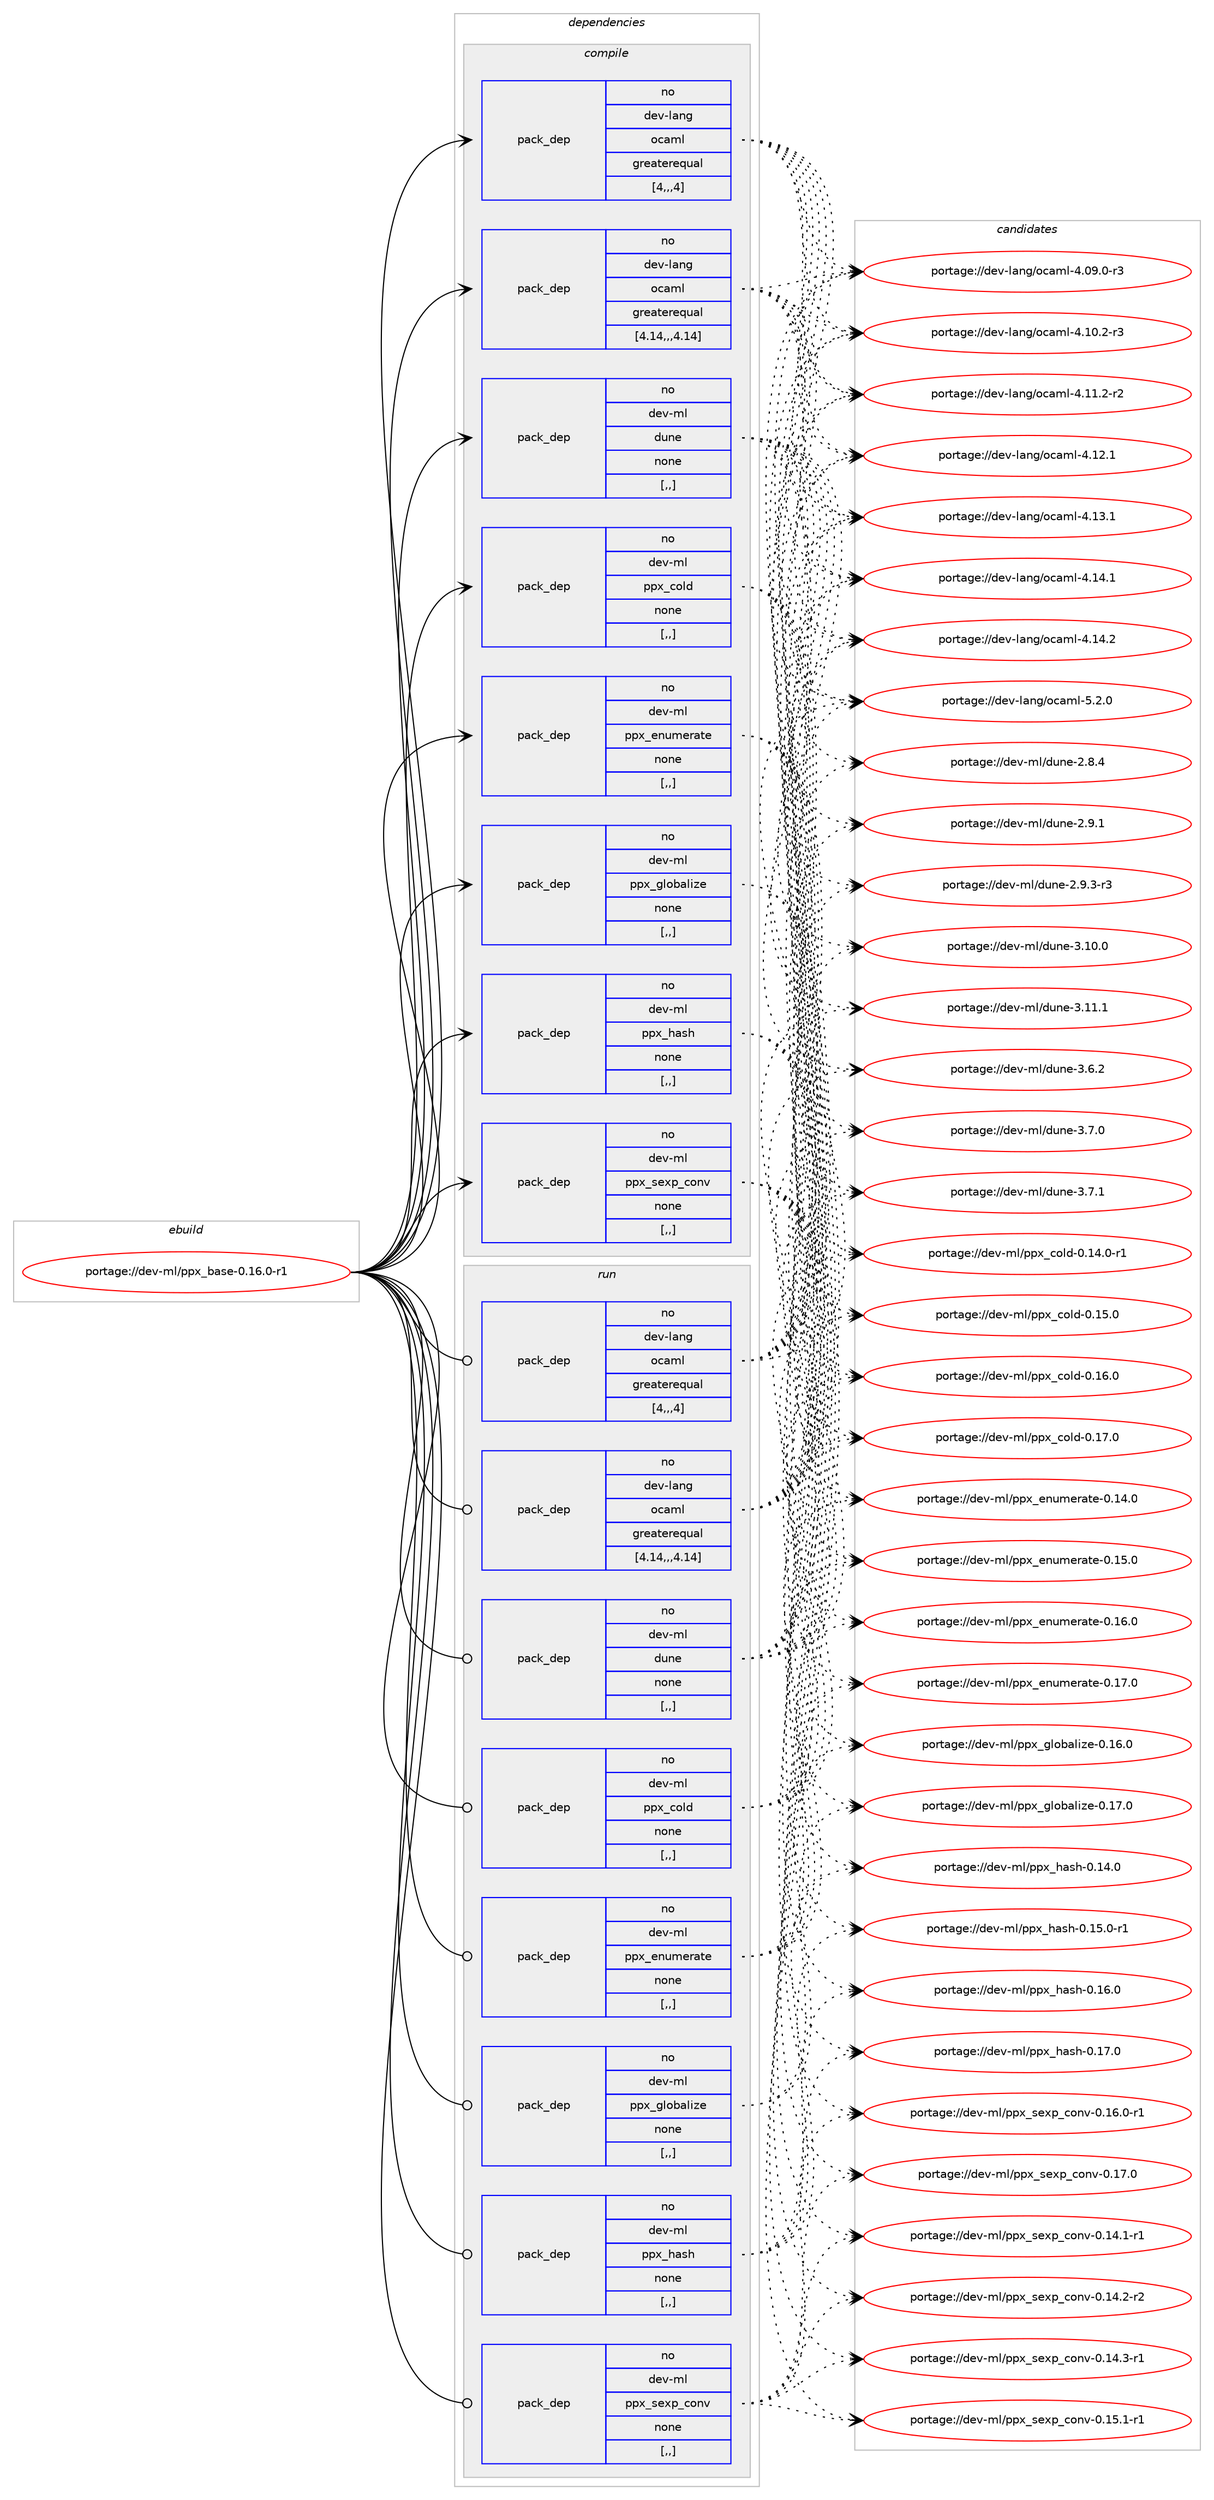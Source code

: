 digraph prolog {

# *************
# Graph options
# *************

newrank=true;
concentrate=true;
compound=true;
graph [rankdir=LR,fontname=Helvetica,fontsize=10,ranksep=1.5];#, ranksep=2.5, nodesep=0.2];
edge  [arrowhead=vee];
node  [fontname=Helvetica,fontsize=10];

# **********
# The ebuild
# **********

subgraph cluster_leftcol {
color=gray;
rank=same;
label=<<i>ebuild</i>>;
id [label="portage://dev-ml/ppx_base-0.16.0-r1", color=red, width=4, href="../dev-ml/ppx_base-0.16.0-r1.svg"];
}

# ****************
# The dependencies
# ****************

subgraph cluster_midcol {
color=gray;
label=<<i>dependencies</i>>;
subgraph cluster_compile {
fillcolor="#eeeeee";
style=filled;
label=<<i>compile</i>>;
subgraph pack89021 {
dependency119062 [label=<<TABLE BORDER="0" CELLBORDER="1" CELLSPACING="0" CELLPADDING="4" WIDTH="220"><TR><TD ROWSPAN="6" CELLPADDING="30">pack_dep</TD></TR><TR><TD WIDTH="110">no</TD></TR><TR><TD>dev-lang</TD></TR><TR><TD>ocaml</TD></TR><TR><TD>greaterequal</TD></TR><TR><TD>[4,,,4]</TD></TR></TABLE>>, shape=none, color=blue];
}
id:e -> dependency119062:w [weight=20,style="solid",arrowhead="vee"];
subgraph pack89022 {
dependency119063 [label=<<TABLE BORDER="0" CELLBORDER="1" CELLSPACING="0" CELLPADDING="4" WIDTH="220"><TR><TD ROWSPAN="6" CELLPADDING="30">pack_dep</TD></TR><TR><TD WIDTH="110">no</TD></TR><TR><TD>dev-lang</TD></TR><TR><TD>ocaml</TD></TR><TR><TD>greaterequal</TD></TR><TR><TD>[4.14,,,4.14]</TD></TR></TABLE>>, shape=none, color=blue];
}
id:e -> dependency119063:w [weight=20,style="solid",arrowhead="vee"];
subgraph pack89023 {
dependency119064 [label=<<TABLE BORDER="0" CELLBORDER="1" CELLSPACING="0" CELLPADDING="4" WIDTH="220"><TR><TD ROWSPAN="6" CELLPADDING="30">pack_dep</TD></TR><TR><TD WIDTH="110">no</TD></TR><TR><TD>dev-ml</TD></TR><TR><TD>dune</TD></TR><TR><TD>none</TD></TR><TR><TD>[,,]</TD></TR></TABLE>>, shape=none, color=blue];
}
id:e -> dependency119064:w [weight=20,style="solid",arrowhead="vee"];
subgraph pack89024 {
dependency119065 [label=<<TABLE BORDER="0" CELLBORDER="1" CELLSPACING="0" CELLPADDING="4" WIDTH="220"><TR><TD ROWSPAN="6" CELLPADDING="30">pack_dep</TD></TR><TR><TD WIDTH="110">no</TD></TR><TR><TD>dev-ml</TD></TR><TR><TD>ppx_cold</TD></TR><TR><TD>none</TD></TR><TR><TD>[,,]</TD></TR></TABLE>>, shape=none, color=blue];
}
id:e -> dependency119065:w [weight=20,style="solid",arrowhead="vee"];
subgraph pack89025 {
dependency119066 [label=<<TABLE BORDER="0" CELLBORDER="1" CELLSPACING="0" CELLPADDING="4" WIDTH="220"><TR><TD ROWSPAN="6" CELLPADDING="30">pack_dep</TD></TR><TR><TD WIDTH="110">no</TD></TR><TR><TD>dev-ml</TD></TR><TR><TD>ppx_enumerate</TD></TR><TR><TD>none</TD></TR><TR><TD>[,,]</TD></TR></TABLE>>, shape=none, color=blue];
}
id:e -> dependency119066:w [weight=20,style="solid",arrowhead="vee"];
subgraph pack89026 {
dependency119067 [label=<<TABLE BORDER="0" CELLBORDER="1" CELLSPACING="0" CELLPADDING="4" WIDTH="220"><TR><TD ROWSPAN="6" CELLPADDING="30">pack_dep</TD></TR><TR><TD WIDTH="110">no</TD></TR><TR><TD>dev-ml</TD></TR><TR><TD>ppx_globalize</TD></TR><TR><TD>none</TD></TR><TR><TD>[,,]</TD></TR></TABLE>>, shape=none, color=blue];
}
id:e -> dependency119067:w [weight=20,style="solid",arrowhead="vee"];
subgraph pack89027 {
dependency119068 [label=<<TABLE BORDER="0" CELLBORDER="1" CELLSPACING="0" CELLPADDING="4" WIDTH="220"><TR><TD ROWSPAN="6" CELLPADDING="30">pack_dep</TD></TR><TR><TD WIDTH="110">no</TD></TR><TR><TD>dev-ml</TD></TR><TR><TD>ppx_hash</TD></TR><TR><TD>none</TD></TR><TR><TD>[,,]</TD></TR></TABLE>>, shape=none, color=blue];
}
id:e -> dependency119068:w [weight=20,style="solid",arrowhead="vee"];
subgraph pack89028 {
dependency119069 [label=<<TABLE BORDER="0" CELLBORDER="1" CELLSPACING="0" CELLPADDING="4" WIDTH="220"><TR><TD ROWSPAN="6" CELLPADDING="30">pack_dep</TD></TR><TR><TD WIDTH="110">no</TD></TR><TR><TD>dev-ml</TD></TR><TR><TD>ppx_sexp_conv</TD></TR><TR><TD>none</TD></TR><TR><TD>[,,]</TD></TR></TABLE>>, shape=none, color=blue];
}
id:e -> dependency119069:w [weight=20,style="solid",arrowhead="vee"];
}
subgraph cluster_compileandrun {
fillcolor="#eeeeee";
style=filled;
label=<<i>compile and run</i>>;
}
subgraph cluster_run {
fillcolor="#eeeeee";
style=filled;
label=<<i>run</i>>;
subgraph pack89029 {
dependency119070 [label=<<TABLE BORDER="0" CELLBORDER="1" CELLSPACING="0" CELLPADDING="4" WIDTH="220"><TR><TD ROWSPAN="6" CELLPADDING="30">pack_dep</TD></TR><TR><TD WIDTH="110">no</TD></TR><TR><TD>dev-lang</TD></TR><TR><TD>ocaml</TD></TR><TR><TD>greaterequal</TD></TR><TR><TD>[4,,,4]</TD></TR></TABLE>>, shape=none, color=blue];
}
id:e -> dependency119070:w [weight=20,style="solid",arrowhead="odot"];
subgraph pack89030 {
dependency119071 [label=<<TABLE BORDER="0" CELLBORDER="1" CELLSPACING="0" CELLPADDING="4" WIDTH="220"><TR><TD ROWSPAN="6" CELLPADDING="30">pack_dep</TD></TR><TR><TD WIDTH="110">no</TD></TR><TR><TD>dev-lang</TD></TR><TR><TD>ocaml</TD></TR><TR><TD>greaterequal</TD></TR><TR><TD>[4.14,,,4.14]</TD></TR></TABLE>>, shape=none, color=blue];
}
id:e -> dependency119071:w [weight=20,style="solid",arrowhead="odot"];
subgraph pack89031 {
dependency119072 [label=<<TABLE BORDER="0" CELLBORDER="1" CELLSPACING="0" CELLPADDING="4" WIDTH="220"><TR><TD ROWSPAN="6" CELLPADDING="30">pack_dep</TD></TR><TR><TD WIDTH="110">no</TD></TR><TR><TD>dev-ml</TD></TR><TR><TD>dune</TD></TR><TR><TD>none</TD></TR><TR><TD>[,,]</TD></TR></TABLE>>, shape=none, color=blue];
}
id:e -> dependency119072:w [weight=20,style="solid",arrowhead="odot"];
subgraph pack89032 {
dependency119073 [label=<<TABLE BORDER="0" CELLBORDER="1" CELLSPACING="0" CELLPADDING="4" WIDTH="220"><TR><TD ROWSPAN="6" CELLPADDING="30">pack_dep</TD></TR><TR><TD WIDTH="110">no</TD></TR><TR><TD>dev-ml</TD></TR><TR><TD>ppx_cold</TD></TR><TR><TD>none</TD></TR><TR><TD>[,,]</TD></TR></TABLE>>, shape=none, color=blue];
}
id:e -> dependency119073:w [weight=20,style="solid",arrowhead="odot"];
subgraph pack89033 {
dependency119074 [label=<<TABLE BORDER="0" CELLBORDER="1" CELLSPACING="0" CELLPADDING="4" WIDTH="220"><TR><TD ROWSPAN="6" CELLPADDING="30">pack_dep</TD></TR><TR><TD WIDTH="110">no</TD></TR><TR><TD>dev-ml</TD></TR><TR><TD>ppx_enumerate</TD></TR><TR><TD>none</TD></TR><TR><TD>[,,]</TD></TR></TABLE>>, shape=none, color=blue];
}
id:e -> dependency119074:w [weight=20,style="solid",arrowhead="odot"];
subgraph pack89034 {
dependency119075 [label=<<TABLE BORDER="0" CELLBORDER="1" CELLSPACING="0" CELLPADDING="4" WIDTH="220"><TR><TD ROWSPAN="6" CELLPADDING="30">pack_dep</TD></TR><TR><TD WIDTH="110">no</TD></TR><TR><TD>dev-ml</TD></TR><TR><TD>ppx_globalize</TD></TR><TR><TD>none</TD></TR><TR><TD>[,,]</TD></TR></TABLE>>, shape=none, color=blue];
}
id:e -> dependency119075:w [weight=20,style="solid",arrowhead="odot"];
subgraph pack89035 {
dependency119076 [label=<<TABLE BORDER="0" CELLBORDER="1" CELLSPACING="0" CELLPADDING="4" WIDTH="220"><TR><TD ROWSPAN="6" CELLPADDING="30">pack_dep</TD></TR><TR><TD WIDTH="110">no</TD></TR><TR><TD>dev-ml</TD></TR><TR><TD>ppx_hash</TD></TR><TR><TD>none</TD></TR><TR><TD>[,,]</TD></TR></TABLE>>, shape=none, color=blue];
}
id:e -> dependency119076:w [weight=20,style="solid",arrowhead="odot"];
subgraph pack89036 {
dependency119077 [label=<<TABLE BORDER="0" CELLBORDER="1" CELLSPACING="0" CELLPADDING="4" WIDTH="220"><TR><TD ROWSPAN="6" CELLPADDING="30">pack_dep</TD></TR><TR><TD WIDTH="110">no</TD></TR><TR><TD>dev-ml</TD></TR><TR><TD>ppx_sexp_conv</TD></TR><TR><TD>none</TD></TR><TR><TD>[,,]</TD></TR></TABLE>>, shape=none, color=blue];
}
id:e -> dependency119077:w [weight=20,style="solid",arrowhead="odot"];
}
}

# **************
# The candidates
# **************

subgraph cluster_choices {
rank=same;
color=gray;
label=<<i>candidates</i>>;

subgraph choice89021 {
color=black;
nodesep=1;
choice1001011184510897110103471119997109108455246485746484511451 [label="portage://dev-lang/ocaml-4.09.0-r3", color=red, width=4,href="../dev-lang/ocaml-4.09.0-r3.svg"];
choice1001011184510897110103471119997109108455246494846504511451 [label="portage://dev-lang/ocaml-4.10.2-r3", color=red, width=4,href="../dev-lang/ocaml-4.10.2-r3.svg"];
choice1001011184510897110103471119997109108455246494946504511450 [label="portage://dev-lang/ocaml-4.11.2-r2", color=red, width=4,href="../dev-lang/ocaml-4.11.2-r2.svg"];
choice100101118451089711010347111999710910845524649504649 [label="portage://dev-lang/ocaml-4.12.1", color=red, width=4,href="../dev-lang/ocaml-4.12.1.svg"];
choice100101118451089711010347111999710910845524649514649 [label="portage://dev-lang/ocaml-4.13.1", color=red, width=4,href="../dev-lang/ocaml-4.13.1.svg"];
choice100101118451089711010347111999710910845524649524649 [label="portage://dev-lang/ocaml-4.14.1", color=red, width=4,href="../dev-lang/ocaml-4.14.1.svg"];
choice100101118451089711010347111999710910845524649524650 [label="portage://dev-lang/ocaml-4.14.2", color=red, width=4,href="../dev-lang/ocaml-4.14.2.svg"];
choice1001011184510897110103471119997109108455346504648 [label="portage://dev-lang/ocaml-5.2.0", color=red, width=4,href="../dev-lang/ocaml-5.2.0.svg"];
dependency119062:e -> choice1001011184510897110103471119997109108455246485746484511451:w [style=dotted,weight="100"];
dependency119062:e -> choice1001011184510897110103471119997109108455246494846504511451:w [style=dotted,weight="100"];
dependency119062:e -> choice1001011184510897110103471119997109108455246494946504511450:w [style=dotted,weight="100"];
dependency119062:e -> choice100101118451089711010347111999710910845524649504649:w [style=dotted,weight="100"];
dependency119062:e -> choice100101118451089711010347111999710910845524649514649:w [style=dotted,weight="100"];
dependency119062:e -> choice100101118451089711010347111999710910845524649524649:w [style=dotted,weight="100"];
dependency119062:e -> choice100101118451089711010347111999710910845524649524650:w [style=dotted,weight="100"];
dependency119062:e -> choice1001011184510897110103471119997109108455346504648:w [style=dotted,weight="100"];
}
subgraph choice89022 {
color=black;
nodesep=1;
choice1001011184510897110103471119997109108455246485746484511451 [label="portage://dev-lang/ocaml-4.09.0-r3", color=red, width=4,href="../dev-lang/ocaml-4.09.0-r3.svg"];
choice1001011184510897110103471119997109108455246494846504511451 [label="portage://dev-lang/ocaml-4.10.2-r3", color=red, width=4,href="../dev-lang/ocaml-4.10.2-r3.svg"];
choice1001011184510897110103471119997109108455246494946504511450 [label="portage://dev-lang/ocaml-4.11.2-r2", color=red, width=4,href="../dev-lang/ocaml-4.11.2-r2.svg"];
choice100101118451089711010347111999710910845524649504649 [label="portage://dev-lang/ocaml-4.12.1", color=red, width=4,href="../dev-lang/ocaml-4.12.1.svg"];
choice100101118451089711010347111999710910845524649514649 [label="portage://dev-lang/ocaml-4.13.1", color=red, width=4,href="../dev-lang/ocaml-4.13.1.svg"];
choice100101118451089711010347111999710910845524649524649 [label="portage://dev-lang/ocaml-4.14.1", color=red, width=4,href="../dev-lang/ocaml-4.14.1.svg"];
choice100101118451089711010347111999710910845524649524650 [label="portage://dev-lang/ocaml-4.14.2", color=red, width=4,href="../dev-lang/ocaml-4.14.2.svg"];
choice1001011184510897110103471119997109108455346504648 [label="portage://dev-lang/ocaml-5.2.0", color=red, width=4,href="../dev-lang/ocaml-5.2.0.svg"];
dependency119063:e -> choice1001011184510897110103471119997109108455246485746484511451:w [style=dotted,weight="100"];
dependency119063:e -> choice1001011184510897110103471119997109108455246494846504511451:w [style=dotted,weight="100"];
dependency119063:e -> choice1001011184510897110103471119997109108455246494946504511450:w [style=dotted,weight="100"];
dependency119063:e -> choice100101118451089711010347111999710910845524649504649:w [style=dotted,weight="100"];
dependency119063:e -> choice100101118451089711010347111999710910845524649514649:w [style=dotted,weight="100"];
dependency119063:e -> choice100101118451089711010347111999710910845524649524649:w [style=dotted,weight="100"];
dependency119063:e -> choice100101118451089711010347111999710910845524649524650:w [style=dotted,weight="100"];
dependency119063:e -> choice1001011184510897110103471119997109108455346504648:w [style=dotted,weight="100"];
}
subgraph choice89023 {
color=black;
nodesep=1;
choice1001011184510910847100117110101455046564652 [label="portage://dev-ml/dune-2.8.4", color=red, width=4,href="../dev-ml/dune-2.8.4.svg"];
choice1001011184510910847100117110101455046574649 [label="portage://dev-ml/dune-2.9.1", color=red, width=4,href="../dev-ml/dune-2.9.1.svg"];
choice10010111845109108471001171101014550465746514511451 [label="portage://dev-ml/dune-2.9.3-r3", color=red, width=4,href="../dev-ml/dune-2.9.3-r3.svg"];
choice100101118451091084710011711010145514649484648 [label="portage://dev-ml/dune-3.10.0", color=red, width=4,href="../dev-ml/dune-3.10.0.svg"];
choice100101118451091084710011711010145514649494649 [label="portage://dev-ml/dune-3.11.1", color=red, width=4,href="../dev-ml/dune-3.11.1.svg"];
choice1001011184510910847100117110101455146544650 [label="portage://dev-ml/dune-3.6.2", color=red, width=4,href="../dev-ml/dune-3.6.2.svg"];
choice1001011184510910847100117110101455146554648 [label="portage://dev-ml/dune-3.7.0", color=red, width=4,href="../dev-ml/dune-3.7.0.svg"];
choice1001011184510910847100117110101455146554649 [label="portage://dev-ml/dune-3.7.1", color=red, width=4,href="../dev-ml/dune-3.7.1.svg"];
dependency119064:e -> choice1001011184510910847100117110101455046564652:w [style=dotted,weight="100"];
dependency119064:e -> choice1001011184510910847100117110101455046574649:w [style=dotted,weight="100"];
dependency119064:e -> choice10010111845109108471001171101014550465746514511451:w [style=dotted,weight="100"];
dependency119064:e -> choice100101118451091084710011711010145514649484648:w [style=dotted,weight="100"];
dependency119064:e -> choice100101118451091084710011711010145514649494649:w [style=dotted,weight="100"];
dependency119064:e -> choice1001011184510910847100117110101455146544650:w [style=dotted,weight="100"];
dependency119064:e -> choice1001011184510910847100117110101455146554648:w [style=dotted,weight="100"];
dependency119064:e -> choice1001011184510910847100117110101455146554649:w [style=dotted,weight="100"];
}
subgraph choice89024 {
color=black;
nodesep=1;
choice10010111845109108471121121209599111108100454846495246484511449 [label="portage://dev-ml/ppx_cold-0.14.0-r1", color=red, width=4,href="../dev-ml/ppx_cold-0.14.0-r1.svg"];
choice1001011184510910847112112120959911110810045484649534648 [label="portage://dev-ml/ppx_cold-0.15.0", color=red, width=4,href="../dev-ml/ppx_cold-0.15.0.svg"];
choice1001011184510910847112112120959911110810045484649544648 [label="portage://dev-ml/ppx_cold-0.16.0", color=red, width=4,href="../dev-ml/ppx_cold-0.16.0.svg"];
choice1001011184510910847112112120959911110810045484649554648 [label="portage://dev-ml/ppx_cold-0.17.0", color=red, width=4,href="../dev-ml/ppx_cold-0.17.0.svg"];
dependency119065:e -> choice10010111845109108471121121209599111108100454846495246484511449:w [style=dotted,weight="100"];
dependency119065:e -> choice1001011184510910847112112120959911110810045484649534648:w [style=dotted,weight="100"];
dependency119065:e -> choice1001011184510910847112112120959911110810045484649544648:w [style=dotted,weight="100"];
dependency119065:e -> choice1001011184510910847112112120959911110810045484649554648:w [style=dotted,weight="100"];
}
subgraph choice89025 {
color=black;
nodesep=1;
choice1001011184510910847112112120951011101171091011149711610145484649524648 [label="portage://dev-ml/ppx_enumerate-0.14.0", color=red, width=4,href="../dev-ml/ppx_enumerate-0.14.0.svg"];
choice1001011184510910847112112120951011101171091011149711610145484649534648 [label="portage://dev-ml/ppx_enumerate-0.15.0", color=red, width=4,href="../dev-ml/ppx_enumerate-0.15.0.svg"];
choice1001011184510910847112112120951011101171091011149711610145484649544648 [label="portage://dev-ml/ppx_enumerate-0.16.0", color=red, width=4,href="../dev-ml/ppx_enumerate-0.16.0.svg"];
choice1001011184510910847112112120951011101171091011149711610145484649554648 [label="portage://dev-ml/ppx_enumerate-0.17.0", color=red, width=4,href="../dev-ml/ppx_enumerate-0.17.0.svg"];
dependency119066:e -> choice1001011184510910847112112120951011101171091011149711610145484649524648:w [style=dotted,weight="100"];
dependency119066:e -> choice1001011184510910847112112120951011101171091011149711610145484649534648:w [style=dotted,weight="100"];
dependency119066:e -> choice1001011184510910847112112120951011101171091011149711610145484649544648:w [style=dotted,weight="100"];
dependency119066:e -> choice1001011184510910847112112120951011101171091011149711610145484649554648:w [style=dotted,weight="100"];
}
subgraph choice89026 {
color=black;
nodesep=1;
choice100101118451091084711211212095103108111989710810512210145484649544648 [label="portage://dev-ml/ppx_globalize-0.16.0", color=red, width=4,href="../dev-ml/ppx_globalize-0.16.0.svg"];
choice100101118451091084711211212095103108111989710810512210145484649554648 [label="portage://dev-ml/ppx_globalize-0.17.0", color=red, width=4,href="../dev-ml/ppx_globalize-0.17.0.svg"];
dependency119067:e -> choice100101118451091084711211212095103108111989710810512210145484649544648:w [style=dotted,weight="100"];
dependency119067:e -> choice100101118451091084711211212095103108111989710810512210145484649554648:w [style=dotted,weight="100"];
}
subgraph choice89027 {
color=black;
nodesep=1;
choice1001011184510910847112112120951049711510445484649524648 [label="portage://dev-ml/ppx_hash-0.14.0", color=red, width=4,href="../dev-ml/ppx_hash-0.14.0.svg"];
choice10010111845109108471121121209510497115104454846495346484511449 [label="portage://dev-ml/ppx_hash-0.15.0-r1", color=red, width=4,href="../dev-ml/ppx_hash-0.15.0-r1.svg"];
choice1001011184510910847112112120951049711510445484649544648 [label="portage://dev-ml/ppx_hash-0.16.0", color=red, width=4,href="../dev-ml/ppx_hash-0.16.0.svg"];
choice1001011184510910847112112120951049711510445484649554648 [label="portage://dev-ml/ppx_hash-0.17.0", color=red, width=4,href="../dev-ml/ppx_hash-0.17.0.svg"];
dependency119068:e -> choice1001011184510910847112112120951049711510445484649524648:w [style=dotted,weight="100"];
dependency119068:e -> choice10010111845109108471121121209510497115104454846495346484511449:w [style=dotted,weight="100"];
dependency119068:e -> choice1001011184510910847112112120951049711510445484649544648:w [style=dotted,weight="100"];
dependency119068:e -> choice1001011184510910847112112120951049711510445484649554648:w [style=dotted,weight="100"];
}
subgraph choice89028 {
color=black;
nodesep=1;
choice1001011184510910847112112120951151011201129599111110118454846495246494511449 [label="portage://dev-ml/ppx_sexp_conv-0.14.1-r1", color=red, width=4,href="../dev-ml/ppx_sexp_conv-0.14.1-r1.svg"];
choice1001011184510910847112112120951151011201129599111110118454846495246504511450 [label="portage://dev-ml/ppx_sexp_conv-0.14.2-r2", color=red, width=4,href="../dev-ml/ppx_sexp_conv-0.14.2-r2.svg"];
choice1001011184510910847112112120951151011201129599111110118454846495246514511449 [label="portage://dev-ml/ppx_sexp_conv-0.14.3-r1", color=red, width=4,href="../dev-ml/ppx_sexp_conv-0.14.3-r1.svg"];
choice1001011184510910847112112120951151011201129599111110118454846495346494511449 [label="portage://dev-ml/ppx_sexp_conv-0.15.1-r1", color=red, width=4,href="../dev-ml/ppx_sexp_conv-0.15.1-r1.svg"];
choice1001011184510910847112112120951151011201129599111110118454846495446484511449 [label="portage://dev-ml/ppx_sexp_conv-0.16.0-r1", color=red, width=4,href="../dev-ml/ppx_sexp_conv-0.16.0-r1.svg"];
choice100101118451091084711211212095115101120112959911111011845484649554648 [label="portage://dev-ml/ppx_sexp_conv-0.17.0", color=red, width=4,href="../dev-ml/ppx_sexp_conv-0.17.0.svg"];
dependency119069:e -> choice1001011184510910847112112120951151011201129599111110118454846495246494511449:w [style=dotted,weight="100"];
dependency119069:e -> choice1001011184510910847112112120951151011201129599111110118454846495246504511450:w [style=dotted,weight="100"];
dependency119069:e -> choice1001011184510910847112112120951151011201129599111110118454846495246514511449:w [style=dotted,weight="100"];
dependency119069:e -> choice1001011184510910847112112120951151011201129599111110118454846495346494511449:w [style=dotted,weight="100"];
dependency119069:e -> choice1001011184510910847112112120951151011201129599111110118454846495446484511449:w [style=dotted,weight="100"];
dependency119069:e -> choice100101118451091084711211212095115101120112959911111011845484649554648:w [style=dotted,weight="100"];
}
subgraph choice89029 {
color=black;
nodesep=1;
choice1001011184510897110103471119997109108455246485746484511451 [label="portage://dev-lang/ocaml-4.09.0-r3", color=red, width=4,href="../dev-lang/ocaml-4.09.0-r3.svg"];
choice1001011184510897110103471119997109108455246494846504511451 [label="portage://dev-lang/ocaml-4.10.2-r3", color=red, width=4,href="../dev-lang/ocaml-4.10.2-r3.svg"];
choice1001011184510897110103471119997109108455246494946504511450 [label="portage://dev-lang/ocaml-4.11.2-r2", color=red, width=4,href="../dev-lang/ocaml-4.11.2-r2.svg"];
choice100101118451089711010347111999710910845524649504649 [label="portage://dev-lang/ocaml-4.12.1", color=red, width=4,href="../dev-lang/ocaml-4.12.1.svg"];
choice100101118451089711010347111999710910845524649514649 [label="portage://dev-lang/ocaml-4.13.1", color=red, width=4,href="../dev-lang/ocaml-4.13.1.svg"];
choice100101118451089711010347111999710910845524649524649 [label="portage://dev-lang/ocaml-4.14.1", color=red, width=4,href="../dev-lang/ocaml-4.14.1.svg"];
choice100101118451089711010347111999710910845524649524650 [label="portage://dev-lang/ocaml-4.14.2", color=red, width=4,href="../dev-lang/ocaml-4.14.2.svg"];
choice1001011184510897110103471119997109108455346504648 [label="portage://dev-lang/ocaml-5.2.0", color=red, width=4,href="../dev-lang/ocaml-5.2.0.svg"];
dependency119070:e -> choice1001011184510897110103471119997109108455246485746484511451:w [style=dotted,weight="100"];
dependency119070:e -> choice1001011184510897110103471119997109108455246494846504511451:w [style=dotted,weight="100"];
dependency119070:e -> choice1001011184510897110103471119997109108455246494946504511450:w [style=dotted,weight="100"];
dependency119070:e -> choice100101118451089711010347111999710910845524649504649:w [style=dotted,weight="100"];
dependency119070:e -> choice100101118451089711010347111999710910845524649514649:w [style=dotted,weight="100"];
dependency119070:e -> choice100101118451089711010347111999710910845524649524649:w [style=dotted,weight="100"];
dependency119070:e -> choice100101118451089711010347111999710910845524649524650:w [style=dotted,weight="100"];
dependency119070:e -> choice1001011184510897110103471119997109108455346504648:w [style=dotted,weight="100"];
}
subgraph choice89030 {
color=black;
nodesep=1;
choice1001011184510897110103471119997109108455246485746484511451 [label="portage://dev-lang/ocaml-4.09.0-r3", color=red, width=4,href="../dev-lang/ocaml-4.09.0-r3.svg"];
choice1001011184510897110103471119997109108455246494846504511451 [label="portage://dev-lang/ocaml-4.10.2-r3", color=red, width=4,href="../dev-lang/ocaml-4.10.2-r3.svg"];
choice1001011184510897110103471119997109108455246494946504511450 [label="portage://dev-lang/ocaml-4.11.2-r2", color=red, width=4,href="../dev-lang/ocaml-4.11.2-r2.svg"];
choice100101118451089711010347111999710910845524649504649 [label="portage://dev-lang/ocaml-4.12.1", color=red, width=4,href="../dev-lang/ocaml-4.12.1.svg"];
choice100101118451089711010347111999710910845524649514649 [label="portage://dev-lang/ocaml-4.13.1", color=red, width=4,href="../dev-lang/ocaml-4.13.1.svg"];
choice100101118451089711010347111999710910845524649524649 [label="portage://dev-lang/ocaml-4.14.1", color=red, width=4,href="../dev-lang/ocaml-4.14.1.svg"];
choice100101118451089711010347111999710910845524649524650 [label="portage://dev-lang/ocaml-4.14.2", color=red, width=4,href="../dev-lang/ocaml-4.14.2.svg"];
choice1001011184510897110103471119997109108455346504648 [label="portage://dev-lang/ocaml-5.2.0", color=red, width=4,href="../dev-lang/ocaml-5.2.0.svg"];
dependency119071:e -> choice1001011184510897110103471119997109108455246485746484511451:w [style=dotted,weight="100"];
dependency119071:e -> choice1001011184510897110103471119997109108455246494846504511451:w [style=dotted,weight="100"];
dependency119071:e -> choice1001011184510897110103471119997109108455246494946504511450:w [style=dotted,weight="100"];
dependency119071:e -> choice100101118451089711010347111999710910845524649504649:w [style=dotted,weight="100"];
dependency119071:e -> choice100101118451089711010347111999710910845524649514649:w [style=dotted,weight="100"];
dependency119071:e -> choice100101118451089711010347111999710910845524649524649:w [style=dotted,weight="100"];
dependency119071:e -> choice100101118451089711010347111999710910845524649524650:w [style=dotted,weight="100"];
dependency119071:e -> choice1001011184510897110103471119997109108455346504648:w [style=dotted,weight="100"];
}
subgraph choice89031 {
color=black;
nodesep=1;
choice1001011184510910847100117110101455046564652 [label="portage://dev-ml/dune-2.8.4", color=red, width=4,href="../dev-ml/dune-2.8.4.svg"];
choice1001011184510910847100117110101455046574649 [label="portage://dev-ml/dune-2.9.1", color=red, width=4,href="../dev-ml/dune-2.9.1.svg"];
choice10010111845109108471001171101014550465746514511451 [label="portage://dev-ml/dune-2.9.3-r3", color=red, width=4,href="../dev-ml/dune-2.9.3-r3.svg"];
choice100101118451091084710011711010145514649484648 [label="portage://dev-ml/dune-3.10.0", color=red, width=4,href="../dev-ml/dune-3.10.0.svg"];
choice100101118451091084710011711010145514649494649 [label="portage://dev-ml/dune-3.11.1", color=red, width=4,href="../dev-ml/dune-3.11.1.svg"];
choice1001011184510910847100117110101455146544650 [label="portage://dev-ml/dune-3.6.2", color=red, width=4,href="../dev-ml/dune-3.6.2.svg"];
choice1001011184510910847100117110101455146554648 [label="portage://dev-ml/dune-3.7.0", color=red, width=4,href="../dev-ml/dune-3.7.0.svg"];
choice1001011184510910847100117110101455146554649 [label="portage://dev-ml/dune-3.7.1", color=red, width=4,href="../dev-ml/dune-3.7.1.svg"];
dependency119072:e -> choice1001011184510910847100117110101455046564652:w [style=dotted,weight="100"];
dependency119072:e -> choice1001011184510910847100117110101455046574649:w [style=dotted,weight="100"];
dependency119072:e -> choice10010111845109108471001171101014550465746514511451:w [style=dotted,weight="100"];
dependency119072:e -> choice100101118451091084710011711010145514649484648:w [style=dotted,weight="100"];
dependency119072:e -> choice100101118451091084710011711010145514649494649:w [style=dotted,weight="100"];
dependency119072:e -> choice1001011184510910847100117110101455146544650:w [style=dotted,weight="100"];
dependency119072:e -> choice1001011184510910847100117110101455146554648:w [style=dotted,weight="100"];
dependency119072:e -> choice1001011184510910847100117110101455146554649:w [style=dotted,weight="100"];
}
subgraph choice89032 {
color=black;
nodesep=1;
choice10010111845109108471121121209599111108100454846495246484511449 [label="portage://dev-ml/ppx_cold-0.14.0-r1", color=red, width=4,href="../dev-ml/ppx_cold-0.14.0-r1.svg"];
choice1001011184510910847112112120959911110810045484649534648 [label="portage://dev-ml/ppx_cold-0.15.0", color=red, width=4,href="../dev-ml/ppx_cold-0.15.0.svg"];
choice1001011184510910847112112120959911110810045484649544648 [label="portage://dev-ml/ppx_cold-0.16.0", color=red, width=4,href="../dev-ml/ppx_cold-0.16.0.svg"];
choice1001011184510910847112112120959911110810045484649554648 [label="portage://dev-ml/ppx_cold-0.17.0", color=red, width=4,href="../dev-ml/ppx_cold-0.17.0.svg"];
dependency119073:e -> choice10010111845109108471121121209599111108100454846495246484511449:w [style=dotted,weight="100"];
dependency119073:e -> choice1001011184510910847112112120959911110810045484649534648:w [style=dotted,weight="100"];
dependency119073:e -> choice1001011184510910847112112120959911110810045484649544648:w [style=dotted,weight="100"];
dependency119073:e -> choice1001011184510910847112112120959911110810045484649554648:w [style=dotted,weight="100"];
}
subgraph choice89033 {
color=black;
nodesep=1;
choice1001011184510910847112112120951011101171091011149711610145484649524648 [label="portage://dev-ml/ppx_enumerate-0.14.0", color=red, width=4,href="../dev-ml/ppx_enumerate-0.14.0.svg"];
choice1001011184510910847112112120951011101171091011149711610145484649534648 [label="portage://dev-ml/ppx_enumerate-0.15.0", color=red, width=4,href="../dev-ml/ppx_enumerate-0.15.0.svg"];
choice1001011184510910847112112120951011101171091011149711610145484649544648 [label="portage://dev-ml/ppx_enumerate-0.16.0", color=red, width=4,href="../dev-ml/ppx_enumerate-0.16.0.svg"];
choice1001011184510910847112112120951011101171091011149711610145484649554648 [label="portage://dev-ml/ppx_enumerate-0.17.0", color=red, width=4,href="../dev-ml/ppx_enumerate-0.17.0.svg"];
dependency119074:e -> choice1001011184510910847112112120951011101171091011149711610145484649524648:w [style=dotted,weight="100"];
dependency119074:e -> choice1001011184510910847112112120951011101171091011149711610145484649534648:w [style=dotted,weight="100"];
dependency119074:e -> choice1001011184510910847112112120951011101171091011149711610145484649544648:w [style=dotted,weight="100"];
dependency119074:e -> choice1001011184510910847112112120951011101171091011149711610145484649554648:w [style=dotted,weight="100"];
}
subgraph choice89034 {
color=black;
nodesep=1;
choice100101118451091084711211212095103108111989710810512210145484649544648 [label="portage://dev-ml/ppx_globalize-0.16.0", color=red, width=4,href="../dev-ml/ppx_globalize-0.16.0.svg"];
choice100101118451091084711211212095103108111989710810512210145484649554648 [label="portage://dev-ml/ppx_globalize-0.17.0", color=red, width=4,href="../dev-ml/ppx_globalize-0.17.0.svg"];
dependency119075:e -> choice100101118451091084711211212095103108111989710810512210145484649544648:w [style=dotted,weight="100"];
dependency119075:e -> choice100101118451091084711211212095103108111989710810512210145484649554648:w [style=dotted,weight="100"];
}
subgraph choice89035 {
color=black;
nodesep=1;
choice1001011184510910847112112120951049711510445484649524648 [label="portage://dev-ml/ppx_hash-0.14.0", color=red, width=4,href="../dev-ml/ppx_hash-0.14.0.svg"];
choice10010111845109108471121121209510497115104454846495346484511449 [label="portage://dev-ml/ppx_hash-0.15.0-r1", color=red, width=4,href="../dev-ml/ppx_hash-0.15.0-r1.svg"];
choice1001011184510910847112112120951049711510445484649544648 [label="portage://dev-ml/ppx_hash-0.16.0", color=red, width=4,href="../dev-ml/ppx_hash-0.16.0.svg"];
choice1001011184510910847112112120951049711510445484649554648 [label="portage://dev-ml/ppx_hash-0.17.0", color=red, width=4,href="../dev-ml/ppx_hash-0.17.0.svg"];
dependency119076:e -> choice1001011184510910847112112120951049711510445484649524648:w [style=dotted,weight="100"];
dependency119076:e -> choice10010111845109108471121121209510497115104454846495346484511449:w [style=dotted,weight="100"];
dependency119076:e -> choice1001011184510910847112112120951049711510445484649544648:w [style=dotted,weight="100"];
dependency119076:e -> choice1001011184510910847112112120951049711510445484649554648:w [style=dotted,weight="100"];
}
subgraph choice89036 {
color=black;
nodesep=1;
choice1001011184510910847112112120951151011201129599111110118454846495246494511449 [label="portage://dev-ml/ppx_sexp_conv-0.14.1-r1", color=red, width=4,href="../dev-ml/ppx_sexp_conv-0.14.1-r1.svg"];
choice1001011184510910847112112120951151011201129599111110118454846495246504511450 [label="portage://dev-ml/ppx_sexp_conv-0.14.2-r2", color=red, width=4,href="../dev-ml/ppx_sexp_conv-0.14.2-r2.svg"];
choice1001011184510910847112112120951151011201129599111110118454846495246514511449 [label="portage://dev-ml/ppx_sexp_conv-0.14.3-r1", color=red, width=4,href="../dev-ml/ppx_sexp_conv-0.14.3-r1.svg"];
choice1001011184510910847112112120951151011201129599111110118454846495346494511449 [label="portage://dev-ml/ppx_sexp_conv-0.15.1-r1", color=red, width=4,href="../dev-ml/ppx_sexp_conv-0.15.1-r1.svg"];
choice1001011184510910847112112120951151011201129599111110118454846495446484511449 [label="portage://dev-ml/ppx_sexp_conv-0.16.0-r1", color=red, width=4,href="../dev-ml/ppx_sexp_conv-0.16.0-r1.svg"];
choice100101118451091084711211212095115101120112959911111011845484649554648 [label="portage://dev-ml/ppx_sexp_conv-0.17.0", color=red, width=4,href="../dev-ml/ppx_sexp_conv-0.17.0.svg"];
dependency119077:e -> choice1001011184510910847112112120951151011201129599111110118454846495246494511449:w [style=dotted,weight="100"];
dependency119077:e -> choice1001011184510910847112112120951151011201129599111110118454846495246504511450:w [style=dotted,weight="100"];
dependency119077:e -> choice1001011184510910847112112120951151011201129599111110118454846495246514511449:w [style=dotted,weight="100"];
dependency119077:e -> choice1001011184510910847112112120951151011201129599111110118454846495346494511449:w [style=dotted,weight="100"];
dependency119077:e -> choice1001011184510910847112112120951151011201129599111110118454846495446484511449:w [style=dotted,weight="100"];
dependency119077:e -> choice100101118451091084711211212095115101120112959911111011845484649554648:w [style=dotted,weight="100"];
}
}

}
